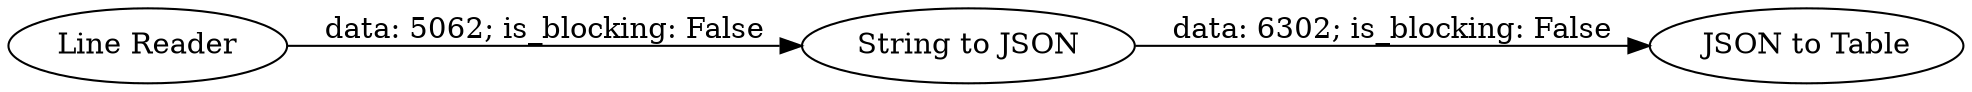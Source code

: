 digraph {
	"3836584819338089003_15" [label="JSON to Table"]
	"3836584819338089003_13" [label="Line Reader"]
	"3836584819338089003_16" [label="String to JSON"]
	"3836584819338089003_16" -> "3836584819338089003_15" [label="data: 6302; is_blocking: False"]
	"3836584819338089003_13" -> "3836584819338089003_16" [label="data: 5062; is_blocking: False"]
	rankdir=LR
}
